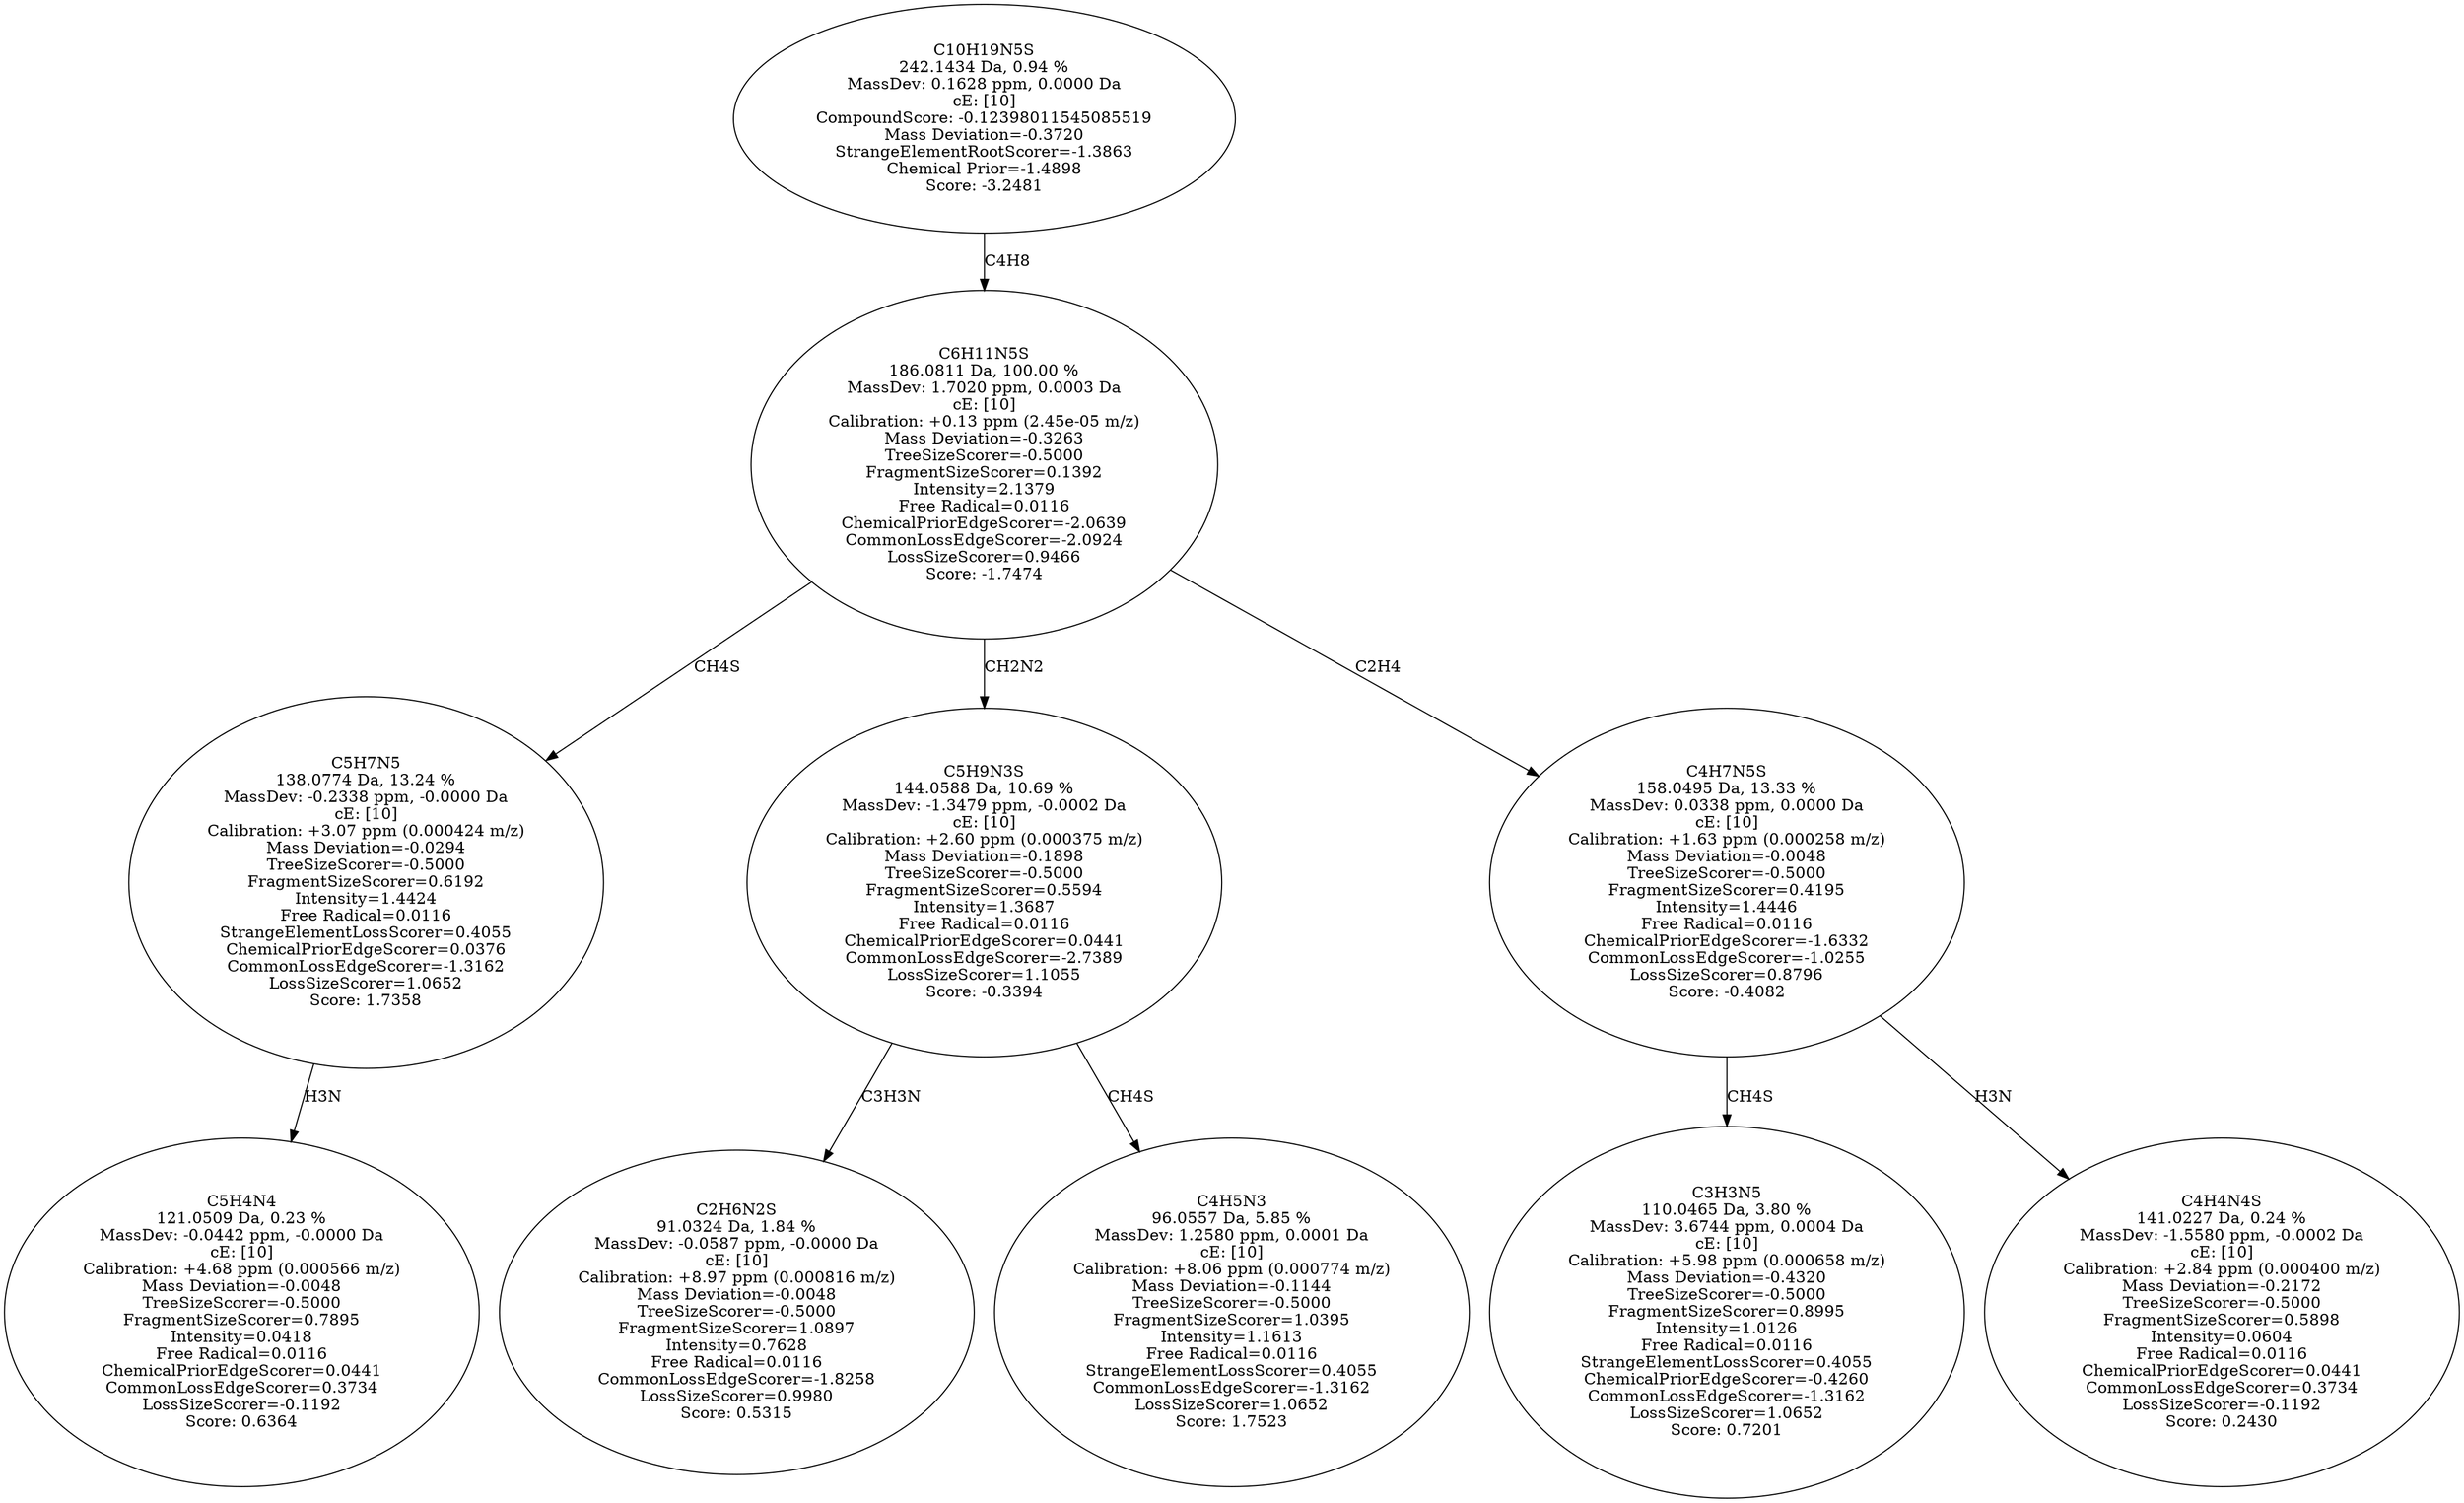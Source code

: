 strict digraph {
v1 [label="C5H4N4\n121.0509 Da, 0.23 %\nMassDev: -0.0442 ppm, -0.0000 Da\ncE: [10]\nCalibration: +4.68 ppm (0.000566 m/z)\nMass Deviation=-0.0048\nTreeSizeScorer=-0.5000\nFragmentSizeScorer=0.7895\nIntensity=0.0418\nFree Radical=0.0116\nChemicalPriorEdgeScorer=0.0441\nCommonLossEdgeScorer=0.3734\nLossSizeScorer=-0.1192\nScore: 0.6364"];
v2 [label="C5H7N5\n138.0774 Da, 13.24 %\nMassDev: -0.2338 ppm, -0.0000 Da\ncE: [10]\nCalibration: +3.07 ppm (0.000424 m/z)\nMass Deviation=-0.0294\nTreeSizeScorer=-0.5000\nFragmentSizeScorer=0.6192\nIntensity=1.4424\nFree Radical=0.0116\nStrangeElementLossScorer=0.4055\nChemicalPriorEdgeScorer=0.0376\nCommonLossEdgeScorer=-1.3162\nLossSizeScorer=1.0652\nScore: 1.7358"];
v3 [label="C2H6N2S\n91.0324 Da, 1.84 %\nMassDev: -0.0587 ppm, -0.0000 Da\ncE: [10]\nCalibration: +8.97 ppm (0.000816 m/z)\nMass Deviation=-0.0048\nTreeSizeScorer=-0.5000\nFragmentSizeScorer=1.0897\nIntensity=0.7628\nFree Radical=0.0116\nCommonLossEdgeScorer=-1.8258\nLossSizeScorer=0.9980\nScore: 0.5315"];
v4 [label="C4H5N3\n96.0557 Da, 5.85 %\nMassDev: 1.2580 ppm, 0.0001 Da\ncE: [10]\nCalibration: +8.06 ppm (0.000774 m/z)\nMass Deviation=-0.1144\nTreeSizeScorer=-0.5000\nFragmentSizeScorer=1.0395\nIntensity=1.1613\nFree Radical=0.0116\nStrangeElementLossScorer=0.4055\nCommonLossEdgeScorer=-1.3162\nLossSizeScorer=1.0652\nScore: 1.7523"];
v5 [label="C5H9N3S\n144.0588 Da, 10.69 %\nMassDev: -1.3479 ppm, -0.0002 Da\ncE: [10]\nCalibration: +2.60 ppm (0.000375 m/z)\nMass Deviation=-0.1898\nTreeSizeScorer=-0.5000\nFragmentSizeScorer=0.5594\nIntensity=1.3687\nFree Radical=0.0116\nChemicalPriorEdgeScorer=0.0441\nCommonLossEdgeScorer=-2.7389\nLossSizeScorer=1.1055\nScore: -0.3394"];
v6 [label="C3H3N5\n110.0465 Da, 3.80 %\nMassDev: 3.6744 ppm, 0.0004 Da\ncE: [10]\nCalibration: +5.98 ppm (0.000658 m/z)\nMass Deviation=-0.4320\nTreeSizeScorer=-0.5000\nFragmentSizeScorer=0.8995\nIntensity=1.0126\nFree Radical=0.0116\nStrangeElementLossScorer=0.4055\nChemicalPriorEdgeScorer=-0.4260\nCommonLossEdgeScorer=-1.3162\nLossSizeScorer=1.0652\nScore: 0.7201"];
v7 [label="C4H4N4S\n141.0227 Da, 0.24 %\nMassDev: -1.5580 ppm, -0.0002 Da\ncE: [10]\nCalibration: +2.84 ppm (0.000400 m/z)\nMass Deviation=-0.2172\nTreeSizeScorer=-0.5000\nFragmentSizeScorer=0.5898\nIntensity=0.0604\nFree Radical=0.0116\nChemicalPriorEdgeScorer=0.0441\nCommonLossEdgeScorer=0.3734\nLossSizeScorer=-0.1192\nScore: 0.2430"];
v8 [label="C4H7N5S\n158.0495 Da, 13.33 %\nMassDev: 0.0338 ppm, 0.0000 Da\ncE: [10]\nCalibration: +1.63 ppm (0.000258 m/z)\nMass Deviation=-0.0048\nTreeSizeScorer=-0.5000\nFragmentSizeScorer=0.4195\nIntensity=1.4446\nFree Radical=0.0116\nChemicalPriorEdgeScorer=-1.6332\nCommonLossEdgeScorer=-1.0255\nLossSizeScorer=0.8796\nScore: -0.4082"];
v9 [label="C6H11N5S\n186.0811 Da, 100.00 %\nMassDev: 1.7020 ppm, 0.0003 Da\ncE: [10]\nCalibration: +0.13 ppm (2.45e-05 m/z)\nMass Deviation=-0.3263\nTreeSizeScorer=-0.5000\nFragmentSizeScorer=0.1392\nIntensity=2.1379\nFree Radical=0.0116\nChemicalPriorEdgeScorer=-2.0639\nCommonLossEdgeScorer=-2.0924\nLossSizeScorer=0.9466\nScore: -1.7474"];
v10 [label="C10H19N5S\n242.1434 Da, 0.94 %\nMassDev: 0.1628 ppm, 0.0000 Da\ncE: [10]\nCompoundScore: -0.12398011545085519\nMass Deviation=-0.3720\nStrangeElementRootScorer=-1.3863\nChemical Prior=-1.4898\nScore: -3.2481"];
v2 -> v1 [label="H3N"];
v9 -> v2 [label="CH4S"];
v5 -> v3 [label="C3H3N"];
v5 -> v4 [label="CH4S"];
v9 -> v5 [label="CH2N2"];
v8 -> v6 [label="CH4S"];
v8 -> v7 [label="H3N"];
v9 -> v8 [label="C2H4"];
v10 -> v9 [label="C4H8"];
}